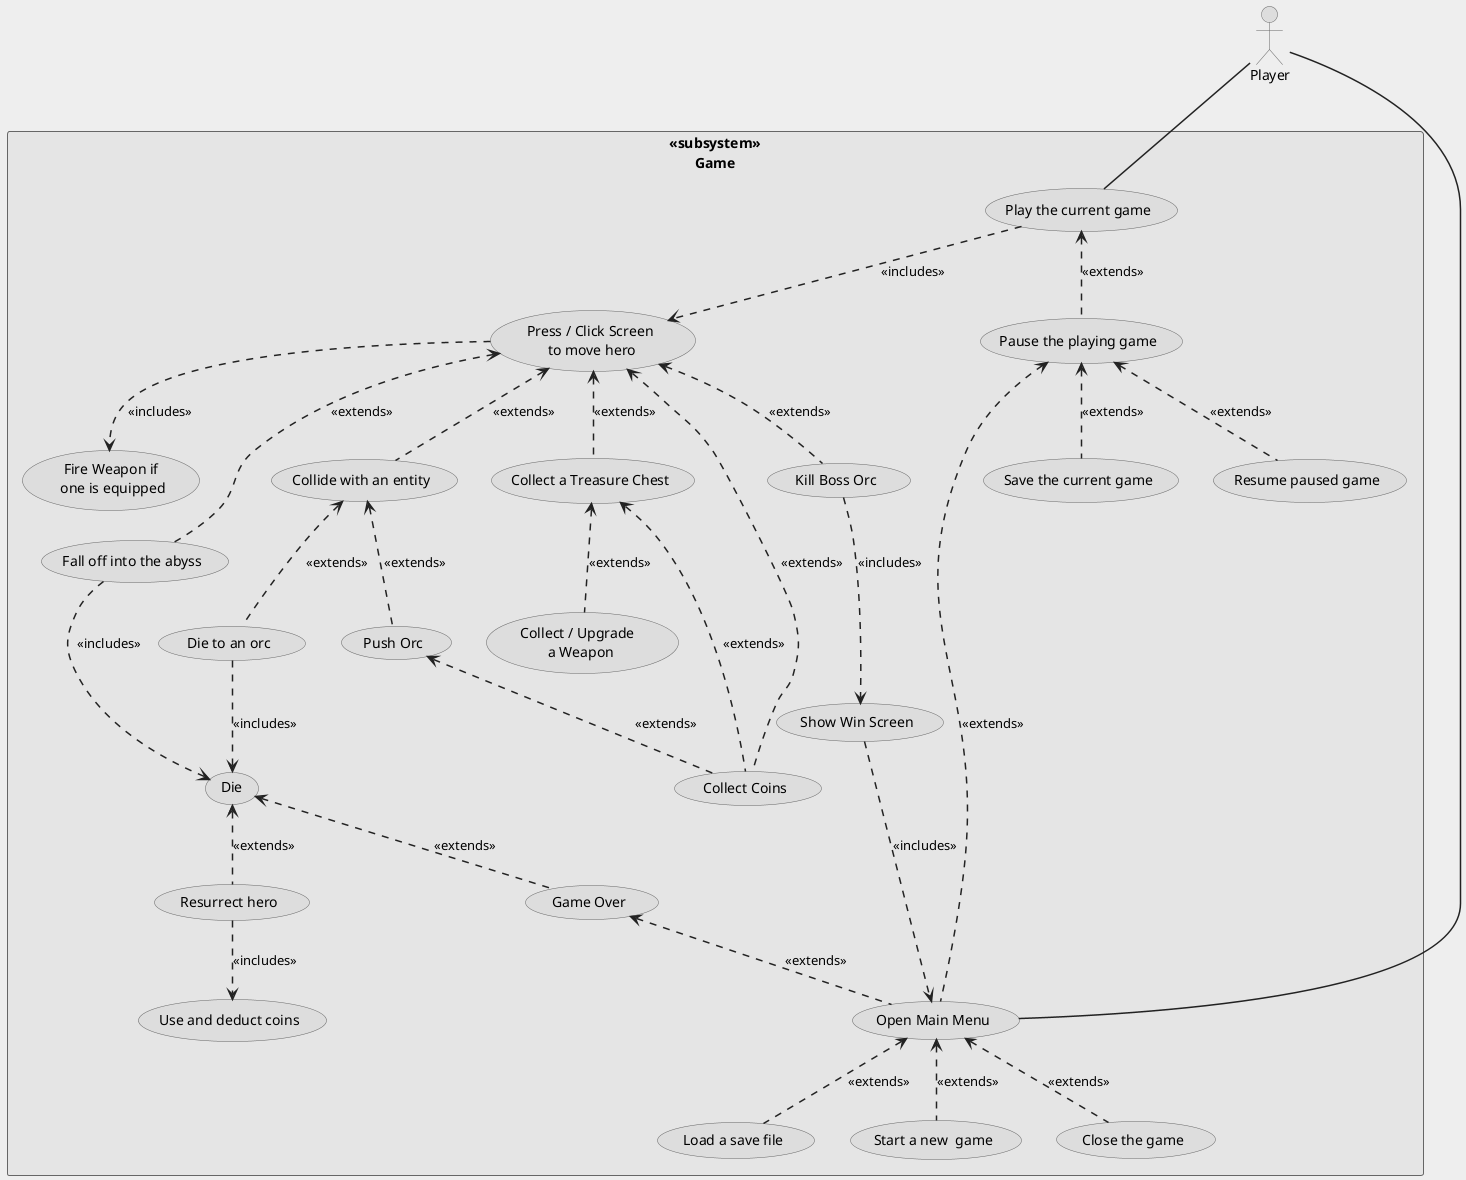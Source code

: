 @startuml

skinparam packageStyle rectangle
'skinparam linetype ortho

:Player: as pl

skinparam BackgroundColor #EEE

skinparam rectangle {
    BackgroundColor #E5E5E5
    BorderColor #666
}

skinparam arrowColor #222
skinparam arrowThickness 1.5

skinparam usecase {
    BackgroundColor #DDD
    BorderColor #666
}

skinparam actor {
    BorderColor #666
    BackgroundColor #DDD
}

rectangle <<subsystem>>\nGame {
    (Press / Click Screen\n to move hero) as press
    (Load a save file) as load
    (Save the current game) as save
    (Pause the playing game) as pause
    (Resume paused game) as resume
    (Resurrect hero) as resurrect
    (Use and deduct coins) as use_coins
    (Start a new  game) as start
    (Close the game) as exit
    (Open Main Menu) as initialise
    (Play the current game) as play
    (Collect a Treasure Chest) as collect
    (Collect Coins) as collect_coins
    (Collide with an entity) as collide
    (Die to an orc) as orc
    (Fire Weapon if\n one is equipped) as fire_weapon
    (Push Orc) as push_orc
    (Fall off into the abyss) as fall_off
    (Die) as die
    (Collect / Upgrade \n a Weapon) as collect_weapon
    (Game Over) as game_over
    (Kill Boss Orc) as boss_win
    (Show Win Screen) as win
}

pl -- initialise
initialise <.. start: <<extends>>
initialise <.. load: <<extends>>
initialise <.. exit: <<extends>>

play ..> press: <<includes>>
play <.. pause: <<extends>>
pause <.. resume: <<extends>>
pause <.. save: <<extends>>

press <.. collect: <<extends>>
press <.. collide: <<extends>>
press <.. collect_coins: <<extends>>
press ..> fire_weapon: <<includes>>
die <.. resurrect: <<extends>>
resurrect ..> use_coins: <<includes>>
pause <.. initialise: <<extends>>
collide <.. push_orc: <<extends>>
push_orc <.. collect_coins: <<extends>>
collide <.. orc: <<extends>>
press <.. fall_off: <<extends>>
orc ..> die: <<includes>>
fall_off ..> die: <<includes>>
collect <.. collect_coins: <<extends>>
collect <.. collect_weapon: <<extends>>
die <.. game_over: <<extends>>
game_over <.. initialise: <<extends>>

press <.. boss_win: <<extends>>
boss_win ..> win: <<includes>>
win ..> initialise: <<includes>>
pl -- play

@enduml